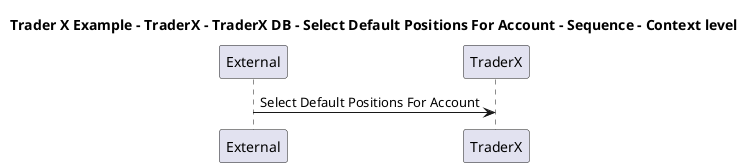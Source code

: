 @startuml

title Trader X Example - TraderX - TraderX DB - Select Default Positions For Account - Sequence - Context level

participant "External" as C4InterFlow.SoftwareSystems.ExternalSystem
participant "TraderX" as TraderXExample.SoftwareSystems.TraderX

C4InterFlow.SoftwareSystems.ExternalSystem -> TraderXExample.SoftwareSystems.TraderX : Select Default Positions For Account


@enduml
